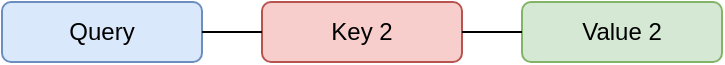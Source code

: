 <mxfile version="27.0.6">
  <diagram name="第 1 页" id="oct7XypoBCwfHtbrUegE">
    <mxGraphModel dx="874" dy="778" grid="1" gridSize="10" guides="1" tooltips="1" connect="1" arrows="1" fold="1" page="1" pageScale="1" pageWidth="827" pageHeight="1169" math="0" shadow="0">
      <root>
        <mxCell id="0" />
        <mxCell id="1" parent="0" />
        <mxCell id="7PfDcYAJkilFknYiGvMv-1" value="Value 2" style="rounded=1;whiteSpace=wrap;html=1;rotation=0;fillColor=#d5e8d4;strokeColor=#82b366;" vertex="1" parent="1">
          <mxGeometry x="460" y="270" width="100" height="30" as="geometry" />
        </mxCell>
        <mxCell id="7PfDcYAJkilFknYiGvMv-2" value="Key 2" style="rounded=1;whiteSpace=wrap;html=1;rotation=0;fillColor=#f8cecc;strokeColor=#b85450;" vertex="1" parent="1">
          <mxGeometry x="330" y="270" width="100" height="30" as="geometry" />
        </mxCell>
        <mxCell id="7PfDcYAJkilFknYiGvMv-3" style="rounded=0;orthogonalLoop=1;jettySize=auto;html=1;endArrow=none;startFill=0;exitX=1;exitY=0.5;exitDx=0;exitDy=0;entryX=0;entryY=0.5;entryDx=0;entryDy=0;" edge="1" parent="1" source="7PfDcYAJkilFknYiGvMv-2" target="7PfDcYAJkilFknYiGvMv-1">
          <mxGeometry relative="1" as="geometry">
            <mxPoint x="440" y="258" as="sourcePoint" />
            <mxPoint x="468" y="240" as="targetPoint" />
          </mxGeometry>
        </mxCell>
        <mxCell id="7PfDcYAJkilFknYiGvMv-4" value="Query" style="rounded=1;whiteSpace=wrap;html=1;rotation=0;fillColor=#dae8fc;strokeColor=#6c8ebf;" vertex="1" parent="1">
          <mxGeometry x="200" y="270" width="100" height="30" as="geometry" />
        </mxCell>
        <mxCell id="7PfDcYAJkilFknYiGvMv-5" style="rounded=0;orthogonalLoop=1;jettySize=auto;html=1;endArrow=none;startFill=0;exitX=1;exitY=0.5;exitDx=0;exitDy=0;entryX=0;entryY=0.5;entryDx=0;entryDy=0;" edge="1" parent="1" source="7PfDcYAJkilFknYiGvMv-4" target="7PfDcYAJkilFknYiGvMv-2">
          <mxGeometry relative="1" as="geometry">
            <mxPoint x="340" y="250" as="sourcePoint" />
            <mxPoint x="370" y="230" as="targetPoint" />
          </mxGeometry>
        </mxCell>
      </root>
    </mxGraphModel>
  </diagram>
</mxfile>
